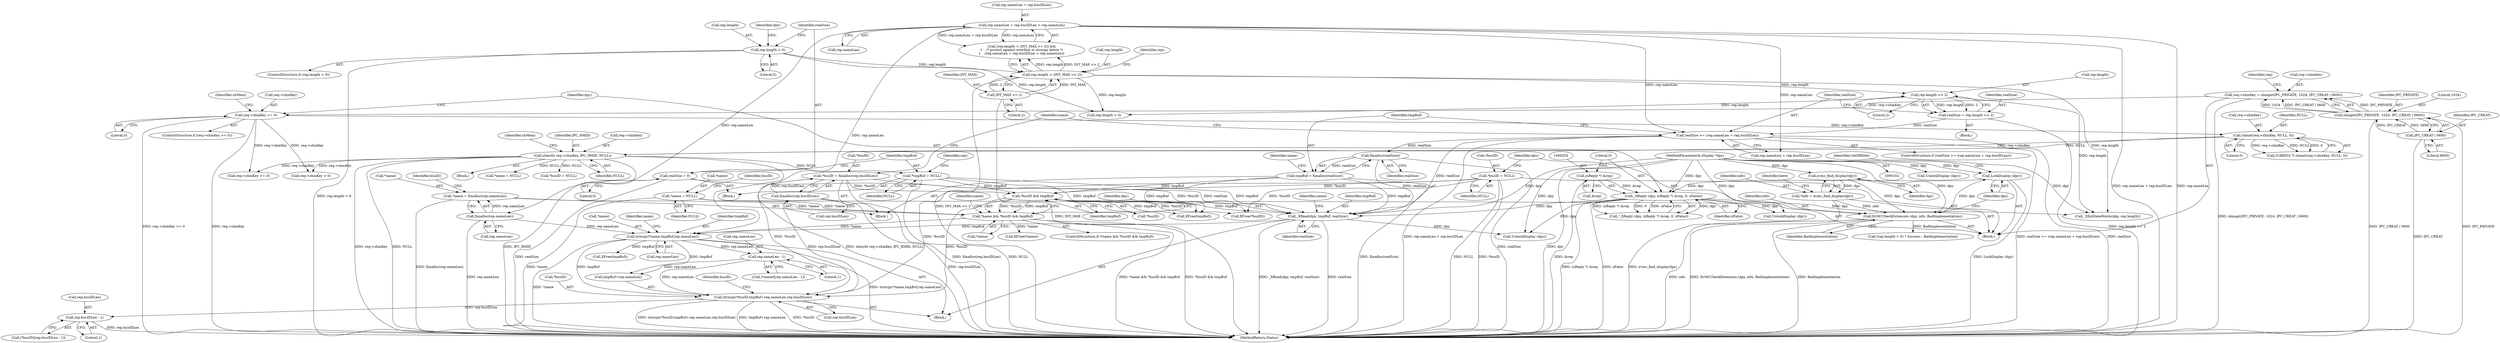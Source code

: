 digraph "1_libXvMC_2cd95e7da8367cccdcdd5c9b160012d1dec5cbdb@API" {
"1000381" [label="(Call,strncpy(*busID,tmpBuf+rep.nameLen,rep.busIDLen))"];
"1000355" [label="(Call,*busID && tmpBuf)"];
"1000137" [label="(Call,*busID = NULL)"];
"1000344" [label="(Call,*busID = Xmalloc(rep.busIDLen))"];
"1000347" [label="(Call,Xmalloc(rep.busIDLen))"];
"1000333" [label="(Call,tmpBuf = Xmalloc(realSize))"];
"1000335" [label="(Call,Xmalloc(realSize))"];
"1000323" [label="(Call,realSize >= (rep.nameLen + rep.busIDLen))"];
"1000315" [label="(Call,realSize = rep.length << 2)"];
"1000317" [label="(Call,rep.length << 2)"];
"1000296" [label="(Call,rep.length < (INT_MAX >> 2))"];
"1000280" [label="(Call,rep.length > 0)"];
"1000300" [label="(Call,INT_MAX >> 2)"];
"1000303" [label="(Call,rep.nameLen + rep.busIDLen > rep.nameLen)"];
"1000291" [label="(Call,*tmpBuf = NULL)"];
"1000190" [label="(Call,shmctl( req->shmKey, IPC_RMID, NULL))"];
"1000184" [label="(Call,shmat(req->shmKey, NULL, 0))"];
"1000174" [label="(Call,req->shmKey >= 0)"];
"1000163" [label="(Call,req->shmKey = shmget(IPC_PRIVATE, 1024, IPC_CREAT | 0600))"];
"1000167" [label="(Call,shmget(IPC_PRIVATE, 1024, IPC_CREAT | 0600))"];
"1000170" [label="(Call,IPC_CREAT | 0600)"];
"1000364" [label="(Call,strncpy(*name,tmpBuf,rep.nameLen))"];
"1000352" [label="(Call,*name && *busID && tmpBuf)"];
"1000133" [label="(Call,*name = NULL)"];
"1000337" [label="(Call,*name = Xmalloc(rep.nameLen))"];
"1000340" [label="(Call,Xmalloc(rep.nameLen))"];
"1000360" [label="(Call,_XRead(dpy, tmpBuf, realSize))"];
"1000249" [label="(Call,_XReply (dpy, (xReply *) &rep, 0, xFalse))"];
"1000145" [label="(Call,LockDisplay (dpy))"];
"1000141" [label="(Call,XvMCCheckExtension (dpy, info, BadImplementation))"];
"1000115" [label="(Call,xvmc_find_display(dpy))"];
"1000103" [label="(MethodParameterIn,Display *dpy)"];
"1000113" [label="(Call,*info = xvmc_find_display(dpy))"];
"1000251" [label="(Call,(xReply *) &rep)"];
"1000287" [label="(Call,realSize = 0)"];
"1000375" [label="(Call,rep.nameLen - 1)"];
"1000396" [label="(Call,rep.busIDLen - 1)"];
"1000249" [label="(Call,_XReply (dpy, (xReply *) &rep, 0, xFalse))"];
"1000163" [label="(Call,req->shmKey = shmget(IPC_PRIVATE, 1024, IPC_CREAT | 0600))"];
"1000422" [label="(Call,_XEatDataWords(dpy, rep.length))"];
"1000191" [label="(Call,req->shmKey)"];
"1000116" [label="(Identifier,dpy)"];
"1000393" [label="(Call,(*busID)[rep.busIDLen - 1])"];
"1000384" [label="(Call,tmpBuf+rep.nameLen)"];
"1000250" [label="(Identifier,dpy)"];
"1000303" [label="(Call,rep.nameLen + rep.busIDLen > rep.nameLen)"];
"1000280" [label="(Call,rep.length > 0)"];
"1000176" [label="(Identifier,req)"];
"1000360" [label="(Call,_XRead(dpy, tmpBuf, realSize))"];
"1000406" [label="(Call,XFree(*name))"];
"1000179" [label="(Block,)"];
"1000297" [label="(Call,rep.length)"];
"1000125" [label="(Identifier,here)"];
"1000291" [label="(Call,*tmpBuf = NULL)"];
"1000292" [label="(Identifier,tmpBuf)"];
"1000143" [label="(Identifier,info)"];
"1000281" [label="(Call,rep.length)"];
"1000345" [label="(Call,*busID)"];
"1000304" [label="(Call,rep.nameLen + rep.busIDLen)"];
"1000134" [label="(Call,*name)"];
"1000396" [label="(Call,rep.busIDLen - 1)"];
"1000366" [label="(Identifier,name)"];
"1000469" [label="(Call,rep.length > 0)"];
"1000172" [label="(Literal,0600)"];
"1000344" [label="(Call,*busID = Xmalloc(rep.busIDLen))"];
"1000356" [label="(Call,*busID)"];
"1000434" [label="(Identifier,dpy)"];
"1000306" [label="(Identifier,rep)"];
"1000361" [label="(Identifier,dpy)"];
"1000293" [label="(Identifier,NULL)"];
"1000185" [label="(Call,req->shmKey)"];
"1000300" [label="(Call,INT_MAX >> 2)"];
"1000382" [label="(Call,*busID)"];
"1000374" [label="(Identifier,name)"];
"1000340" [label="(Call,Xmalloc(rep.nameLen))"];
"1000288" [label="(Identifier,realSize)"];
"1000142" [label="(Identifier,dpy)"];
"1000376" [label="(Call,rep.nameLen)"];
"1000148" [label="(Identifier,GetDRInfo)"];
"1000170" [label="(Call,IPC_CREAT | 0600)"];
"1000339" [label="(Identifier,name)"];
"1000140" [label="(Identifier,NULL)"];
"1000367" [label="(Identifier,tmpBuf)"];
"1000364" [label="(Call,strncpy(*name,tmpBuf,rep.nameLen))"];
"1000167" [label="(Call,shmget(IPC_PRIVATE, 1024, IPC_CREAT | 0600))"];
"1000468" [label="(Call,(rep.length > 0) ? Success : BadImplementation)"];
"1000318" [label="(Call,rep.length)"];
"1000174" [label="(Call,req->shmKey >= 0)"];
"1000363" [label="(Identifier,realSize)"];
"1000323" [label="(Call,realSize >= (rep.nameLen + rep.busIDLen))"];
"1000427" [label="(Call,UnlockDisplay (dpy))"];
"1000164" [label="(Call,req->shmKey)"];
"1000184" [label="(Call,shmat(req->shmKey, NULL, 0))"];
"1000381" [label="(Call,strncpy(*busID,tmpBuf+rep.nameLen,rep.busIDLen))"];
"1000190" [label="(Call,shmctl( req->shmKey, IPC_RMID, NULL))"];
"1000182" [label="(Call,(CARD32 *) shmat(req->shmKey, NULL, 0))"];
"1000359" [label="(Block,)"];
"1000346" [label="(Identifier,busID)"];
"1000141" [label="(Call,XvMCCheckExtension (dpy, info, BadImplementation))"];
"1000284" [label="(Literal,0)"];
"1000375" [label="(Call,rep.nameLen - 1)"];
"1000287" [label="(Call,realSize = 0)"];
"1000362" [label="(Identifier,tmpBuf)"];
"1000139" [label="(Identifier,busID)"];
"1000332" [label="(Block,)"];
"1000298" [label="(Identifier,rep)"];
"1000333" [label="(Call,tmpBuf = Xmalloc(realSize))"];
"1000251" [label="(Call,(xReply *) &rep)"];
"1000354" [label="(Identifier,name)"];
"1000324" [label="(Identifier,realSize)"];
"1000138" [label="(Call,*busID)"];
"1000103" [label="(MethodParameterIn,Display *dpy)"];
"1000295" [label="(Call,(rep.length < (INT_MAX >> 2)) &&\n\t    /* protect against overflow in strncpy below */\n\t    (rep.nameLen + rep.busIDLen > rep.nameLen))"];
"1000352" [label="(Call,*name && *busID && tmpBuf)"];
"1000302" [label="(Literal,2)"];
"1000111" [label="(Block,)"];
"1000311" [label="(Call,rep.nameLen)"];
"1000115" [label="(Call,xvmc_find_display(dpy))"];
"1000413" [label="(Call,XFree(*busID))"];
"1000315" [label="(Call,realSize = rep.length << 2)"];
"1000279" [label="(ControlStructure,if (rep.length > 0))"];
"1000317" [label="(Call,rep.length << 2)"];
"1000395" [label="(Identifier,busID)"];
"1000169" [label="(Literal,1024)"];
"1000189" [label="(Literal,0)"];
"1000136" [label="(Identifier,NULL)"];
"1000256" [label="(Identifier,xFalse)"];
"1000296" [label="(Call,rep.length < (INT_MAX >> 2))"];
"1000168" [label="(Identifier,IPC_PRIVATE)"];
"1000458" [label="(Call,req->shmKey > 0)"];
"1000358" [label="(Identifier,tmpBuf)"];
"1000188" [label="(Identifier,NULL)"];
"1000181" [label="(Identifier,shMem)"];
"1000314" [label="(Block,)"];
"1000338" [label="(Call,*name)"];
"1000348" [label="(Call,rep.busIDLen)"];
"1000322" [label="(ControlStructure,if (realSize >= (rep.nameLen + rep.busIDLen)))"];
"1000195" [label="(Identifier,NULL)"];
"1000325" [label="(Call,rep.nameLen + rep.busIDLen)"];
"1000409" [label="(Call,*name = NULL)"];
"1000253" [label="(Call,&rep)"];
"1000144" [label="(Identifier,BadImplementation)"];
"1000137" [label="(Call,*busID = NULL)"];
"1000351" [label="(ControlStructure,if (*name && *busID && tmpBuf))"];
"1000476" [label="(MethodReturn,Status)"];
"1000248" [label="(Call,!_XReply (dpy, (xReply *) &rep, 0, xFalse))"];
"1000197" [label="(Identifier,shMem)"];
"1000397" [label="(Call,rep.busIDLen)"];
"1000146" [label="(Identifier,dpy)"];
"1000433" [label="(Call,UnlockDisplay (dpy))"];
"1000175" [label="(Call,req->shmKey)"];
"1000365" [label="(Call,*name)"];
"1000194" [label="(Identifier,IPC_RMID)"];
"1000416" [label="(Call,*busID = NULL)"];
"1000402" [label="(Call,XFree(tmpBuf))"];
"1000334" [label="(Identifier,tmpBuf)"];
"1000262" [label="(Call,req->shmKey >= 0)"];
"1000258" [label="(Call,UnlockDisplay (dpy))"];
"1000133" [label="(Call,*name = NULL)"];
"1000389" [label="(Call,rep.busIDLen)"];
"1000289" [label="(Literal,0)"];
"1000372" [label="(Call,(*name)[rep.nameLen - 1])"];
"1000178" [label="(Literal,0)"];
"1000341" [label="(Call,rep.nameLen)"];
"1000113" [label="(Call,*info = xvmc_find_display(dpy))"];
"1000173" [label="(ControlStructure,if (req->shmKey >= 0))"];
"1000301" [label="(Identifier,INT_MAX)"];
"1000114" [label="(Identifier,info)"];
"1000347" [label="(Call,Xmalloc(rep.busIDLen))"];
"1000335" [label="(Call,Xmalloc(realSize))"];
"1000408" [label="(Identifier,name)"];
"1000355" [label="(Call,*busID && tmpBuf)"];
"1000337" [label="(Call,*name = Xmalloc(rep.nameLen))"];
"1000145" [label="(Call,LockDisplay (dpy))"];
"1000379" [label="(Literal,1)"];
"1000400" [label="(Literal,1)"];
"1000316" [label="(Identifier,realSize)"];
"1000321" [label="(Literal,2)"];
"1000285" [label="(Block,)"];
"1000336" [label="(Identifier,realSize)"];
"1000353" [label="(Call,*name)"];
"1000171" [label="(Identifier,IPC_CREAT)"];
"1000420" [label="(Call,XFree(tmpBuf))"];
"1000368" [label="(Call,rep.nameLen)"];
"1000255" [label="(Literal,0)"];
"1000381" -> "1000359"  [label="AST: "];
"1000381" -> "1000389"  [label="CFG: "];
"1000382" -> "1000381"  [label="AST: "];
"1000384" -> "1000381"  [label="AST: "];
"1000389" -> "1000381"  [label="AST: "];
"1000395" -> "1000381"  [label="CFG: "];
"1000381" -> "1000476"  [label="DDG: tmpBuf+rep.nameLen"];
"1000381" -> "1000476"  [label="DDG: *busID"];
"1000381" -> "1000476"  [label="DDG: strncpy(*busID,tmpBuf+rep.nameLen,rep.busIDLen)"];
"1000355" -> "1000381"  [label="DDG: *busID"];
"1000137" -> "1000381"  [label="DDG: *busID"];
"1000344" -> "1000381"  [label="DDG: *busID"];
"1000364" -> "1000381"  [label="DDG: tmpBuf"];
"1000375" -> "1000381"  [label="DDG: rep.nameLen"];
"1000347" -> "1000381"  [label="DDG: rep.busIDLen"];
"1000381" -> "1000396"  [label="DDG: rep.busIDLen"];
"1000355" -> "1000352"  [label="AST: "];
"1000355" -> "1000356"  [label="CFG: "];
"1000355" -> "1000358"  [label="CFG: "];
"1000356" -> "1000355"  [label="AST: "];
"1000358" -> "1000355"  [label="AST: "];
"1000352" -> "1000355"  [label="CFG: "];
"1000355" -> "1000352"  [label="DDG: *busID"];
"1000355" -> "1000352"  [label="DDG: tmpBuf"];
"1000137" -> "1000355"  [label="DDG: *busID"];
"1000344" -> "1000355"  [label="DDG: *busID"];
"1000333" -> "1000355"  [label="DDG: tmpBuf"];
"1000291" -> "1000355"  [label="DDG: tmpBuf"];
"1000355" -> "1000360"  [label="DDG: tmpBuf"];
"1000355" -> "1000413"  [label="DDG: *busID"];
"1000355" -> "1000420"  [label="DDG: tmpBuf"];
"1000137" -> "1000111"  [label="AST: "];
"1000137" -> "1000140"  [label="CFG: "];
"1000138" -> "1000137"  [label="AST: "];
"1000140" -> "1000137"  [label="AST: "];
"1000142" -> "1000137"  [label="CFG: "];
"1000137" -> "1000476"  [label="DDG: NULL"];
"1000137" -> "1000476"  [label="DDG: *busID"];
"1000137" -> "1000413"  [label="DDG: *busID"];
"1000344" -> "1000332"  [label="AST: "];
"1000344" -> "1000347"  [label="CFG: "];
"1000345" -> "1000344"  [label="AST: "];
"1000347" -> "1000344"  [label="AST: "];
"1000354" -> "1000344"  [label="CFG: "];
"1000344" -> "1000476"  [label="DDG: Xmalloc(rep.busIDLen)"];
"1000347" -> "1000344"  [label="DDG: rep.busIDLen"];
"1000344" -> "1000413"  [label="DDG: *busID"];
"1000347" -> "1000348"  [label="CFG: "];
"1000348" -> "1000347"  [label="AST: "];
"1000347" -> "1000476"  [label="DDG: rep.busIDLen"];
"1000333" -> "1000332"  [label="AST: "];
"1000333" -> "1000335"  [label="CFG: "];
"1000334" -> "1000333"  [label="AST: "];
"1000335" -> "1000333"  [label="AST: "];
"1000339" -> "1000333"  [label="CFG: "];
"1000333" -> "1000476"  [label="DDG: Xmalloc(realSize)"];
"1000335" -> "1000333"  [label="DDG: realSize"];
"1000333" -> "1000360"  [label="DDG: tmpBuf"];
"1000333" -> "1000420"  [label="DDG: tmpBuf"];
"1000335" -> "1000336"  [label="CFG: "];
"1000336" -> "1000335"  [label="AST: "];
"1000335" -> "1000476"  [label="DDG: realSize"];
"1000323" -> "1000335"  [label="DDG: realSize"];
"1000335" -> "1000360"  [label="DDG: realSize"];
"1000323" -> "1000322"  [label="AST: "];
"1000323" -> "1000325"  [label="CFG: "];
"1000324" -> "1000323"  [label="AST: "];
"1000325" -> "1000323"  [label="AST: "];
"1000334" -> "1000323"  [label="CFG: "];
"1000354" -> "1000323"  [label="CFG: "];
"1000323" -> "1000476"  [label="DDG: realSize"];
"1000323" -> "1000476"  [label="DDG: rep.nameLen + rep.busIDLen"];
"1000323" -> "1000476"  [label="DDG: realSize >= (rep.nameLen + rep.busIDLen)"];
"1000315" -> "1000323"  [label="DDG: realSize"];
"1000303" -> "1000323"  [label="DDG: rep.nameLen"];
"1000323" -> "1000360"  [label="DDG: realSize"];
"1000315" -> "1000314"  [label="AST: "];
"1000315" -> "1000317"  [label="CFG: "];
"1000316" -> "1000315"  [label="AST: "];
"1000317" -> "1000315"  [label="AST: "];
"1000324" -> "1000315"  [label="CFG: "];
"1000315" -> "1000476"  [label="DDG: rep.length << 2"];
"1000317" -> "1000315"  [label="DDG: rep.length"];
"1000317" -> "1000315"  [label="DDG: 2"];
"1000317" -> "1000321"  [label="CFG: "];
"1000318" -> "1000317"  [label="AST: "];
"1000321" -> "1000317"  [label="AST: "];
"1000296" -> "1000317"  [label="DDG: rep.length"];
"1000317" -> "1000422"  [label="DDG: rep.length"];
"1000317" -> "1000469"  [label="DDG: rep.length"];
"1000296" -> "1000295"  [label="AST: "];
"1000296" -> "1000300"  [label="CFG: "];
"1000297" -> "1000296"  [label="AST: "];
"1000300" -> "1000296"  [label="AST: "];
"1000306" -> "1000296"  [label="CFG: "];
"1000295" -> "1000296"  [label="CFG: "];
"1000296" -> "1000476"  [label="DDG: INT_MAX >> 2"];
"1000296" -> "1000295"  [label="DDG: rep.length"];
"1000296" -> "1000295"  [label="DDG: INT_MAX >> 2"];
"1000280" -> "1000296"  [label="DDG: rep.length"];
"1000300" -> "1000296"  [label="DDG: INT_MAX"];
"1000300" -> "1000296"  [label="DDG: 2"];
"1000296" -> "1000422"  [label="DDG: rep.length"];
"1000296" -> "1000469"  [label="DDG: rep.length"];
"1000280" -> "1000279"  [label="AST: "];
"1000280" -> "1000284"  [label="CFG: "];
"1000281" -> "1000280"  [label="AST: "];
"1000284" -> "1000280"  [label="AST: "];
"1000288" -> "1000280"  [label="CFG: "];
"1000434" -> "1000280"  [label="CFG: "];
"1000280" -> "1000476"  [label="DDG: rep.length > 0"];
"1000280" -> "1000469"  [label="DDG: rep.length"];
"1000300" -> "1000302"  [label="CFG: "];
"1000301" -> "1000300"  [label="AST: "];
"1000302" -> "1000300"  [label="AST: "];
"1000300" -> "1000476"  [label="DDG: INT_MAX"];
"1000303" -> "1000295"  [label="AST: "];
"1000303" -> "1000311"  [label="CFG: "];
"1000304" -> "1000303"  [label="AST: "];
"1000311" -> "1000303"  [label="AST: "];
"1000295" -> "1000303"  [label="CFG: "];
"1000303" -> "1000476"  [label="DDG: rep.nameLen + rep.busIDLen"];
"1000303" -> "1000476"  [label="DDG: rep.nameLen"];
"1000303" -> "1000295"  [label="DDG: rep.nameLen + rep.busIDLen"];
"1000303" -> "1000295"  [label="DDG: rep.nameLen"];
"1000303" -> "1000325"  [label="DDG: rep.nameLen"];
"1000303" -> "1000340"  [label="DDG: rep.nameLen"];
"1000303" -> "1000364"  [label="DDG: rep.nameLen"];
"1000291" -> "1000285"  [label="AST: "];
"1000291" -> "1000293"  [label="CFG: "];
"1000292" -> "1000291"  [label="AST: "];
"1000293" -> "1000291"  [label="AST: "];
"1000298" -> "1000291"  [label="CFG: "];
"1000291" -> "1000476"  [label="DDG: NULL"];
"1000190" -> "1000291"  [label="DDG: NULL"];
"1000291" -> "1000360"  [label="DDG: tmpBuf"];
"1000291" -> "1000420"  [label="DDG: tmpBuf"];
"1000190" -> "1000179"  [label="AST: "];
"1000190" -> "1000195"  [label="CFG: "];
"1000191" -> "1000190"  [label="AST: "];
"1000194" -> "1000190"  [label="AST: "];
"1000195" -> "1000190"  [label="AST: "];
"1000197" -> "1000190"  [label="CFG: "];
"1000190" -> "1000476"  [label="DDG: IPC_RMID"];
"1000190" -> "1000476"  [label="DDG: shmctl( req->shmKey, IPC_RMID, NULL)"];
"1000190" -> "1000476"  [label="DDG: NULL"];
"1000190" -> "1000476"  [label="DDG: req->shmKey"];
"1000184" -> "1000190"  [label="DDG: req->shmKey"];
"1000184" -> "1000190"  [label="DDG: NULL"];
"1000190" -> "1000262"  [label="DDG: req->shmKey"];
"1000190" -> "1000409"  [label="DDG: NULL"];
"1000190" -> "1000416"  [label="DDG: NULL"];
"1000190" -> "1000458"  [label="DDG: req->shmKey"];
"1000184" -> "1000182"  [label="AST: "];
"1000184" -> "1000189"  [label="CFG: "];
"1000185" -> "1000184"  [label="AST: "];
"1000188" -> "1000184"  [label="AST: "];
"1000189" -> "1000184"  [label="AST: "];
"1000182" -> "1000184"  [label="CFG: "];
"1000184" -> "1000182"  [label="DDG: req->shmKey"];
"1000184" -> "1000182"  [label="DDG: NULL"];
"1000184" -> "1000182"  [label="DDG: 0"];
"1000174" -> "1000184"  [label="DDG: req->shmKey"];
"1000174" -> "1000173"  [label="AST: "];
"1000174" -> "1000178"  [label="CFG: "];
"1000175" -> "1000174"  [label="AST: "];
"1000178" -> "1000174"  [label="AST: "];
"1000181" -> "1000174"  [label="CFG: "];
"1000250" -> "1000174"  [label="CFG: "];
"1000174" -> "1000476"  [label="DDG: req->shmKey >= 0"];
"1000174" -> "1000476"  [label="DDG: req->shmKey"];
"1000163" -> "1000174"  [label="DDG: req->shmKey"];
"1000174" -> "1000262"  [label="DDG: req->shmKey"];
"1000174" -> "1000458"  [label="DDG: req->shmKey"];
"1000163" -> "1000111"  [label="AST: "];
"1000163" -> "1000167"  [label="CFG: "];
"1000164" -> "1000163"  [label="AST: "];
"1000167" -> "1000163"  [label="AST: "];
"1000176" -> "1000163"  [label="CFG: "];
"1000163" -> "1000476"  [label="DDG: shmget(IPC_PRIVATE, 1024, IPC_CREAT | 0600)"];
"1000167" -> "1000163"  [label="DDG: IPC_PRIVATE"];
"1000167" -> "1000163"  [label="DDG: 1024"];
"1000167" -> "1000163"  [label="DDG: IPC_CREAT | 0600"];
"1000167" -> "1000170"  [label="CFG: "];
"1000168" -> "1000167"  [label="AST: "];
"1000169" -> "1000167"  [label="AST: "];
"1000170" -> "1000167"  [label="AST: "];
"1000167" -> "1000476"  [label="DDG: IPC_PRIVATE"];
"1000167" -> "1000476"  [label="DDG: IPC_CREAT | 0600"];
"1000170" -> "1000167"  [label="DDG: IPC_CREAT"];
"1000170" -> "1000167"  [label="DDG: 0600"];
"1000170" -> "1000172"  [label="CFG: "];
"1000171" -> "1000170"  [label="AST: "];
"1000172" -> "1000170"  [label="AST: "];
"1000170" -> "1000476"  [label="DDG: IPC_CREAT"];
"1000364" -> "1000359"  [label="AST: "];
"1000364" -> "1000368"  [label="CFG: "];
"1000365" -> "1000364"  [label="AST: "];
"1000367" -> "1000364"  [label="AST: "];
"1000368" -> "1000364"  [label="AST: "];
"1000374" -> "1000364"  [label="CFG: "];
"1000364" -> "1000476"  [label="DDG: *name"];
"1000364" -> "1000476"  [label="DDG: strncpy(*name,tmpBuf,rep.nameLen)"];
"1000352" -> "1000364"  [label="DDG: *name"];
"1000360" -> "1000364"  [label="DDG: tmpBuf"];
"1000340" -> "1000364"  [label="DDG: rep.nameLen"];
"1000364" -> "1000375"  [label="DDG: rep.nameLen"];
"1000364" -> "1000384"  [label="DDG: tmpBuf"];
"1000364" -> "1000402"  [label="DDG: tmpBuf"];
"1000352" -> "1000351"  [label="AST: "];
"1000352" -> "1000353"  [label="CFG: "];
"1000353" -> "1000352"  [label="AST: "];
"1000361" -> "1000352"  [label="CFG: "];
"1000408" -> "1000352"  [label="CFG: "];
"1000352" -> "1000476"  [label="DDG: *name && *busID && tmpBuf"];
"1000352" -> "1000476"  [label="DDG: *busID && tmpBuf"];
"1000133" -> "1000352"  [label="DDG: *name"];
"1000337" -> "1000352"  [label="DDG: *name"];
"1000352" -> "1000406"  [label="DDG: *name"];
"1000133" -> "1000111"  [label="AST: "];
"1000133" -> "1000136"  [label="CFG: "];
"1000134" -> "1000133"  [label="AST: "];
"1000136" -> "1000133"  [label="AST: "];
"1000139" -> "1000133"  [label="CFG: "];
"1000133" -> "1000476"  [label="DDG: *name"];
"1000337" -> "1000332"  [label="AST: "];
"1000337" -> "1000340"  [label="CFG: "];
"1000338" -> "1000337"  [label="AST: "];
"1000340" -> "1000337"  [label="AST: "];
"1000346" -> "1000337"  [label="CFG: "];
"1000337" -> "1000476"  [label="DDG: Xmalloc(rep.nameLen)"];
"1000340" -> "1000337"  [label="DDG: rep.nameLen"];
"1000340" -> "1000341"  [label="CFG: "];
"1000341" -> "1000340"  [label="AST: "];
"1000340" -> "1000476"  [label="DDG: rep.nameLen"];
"1000360" -> "1000359"  [label="AST: "];
"1000360" -> "1000363"  [label="CFG: "];
"1000361" -> "1000360"  [label="AST: "];
"1000362" -> "1000360"  [label="AST: "];
"1000363" -> "1000360"  [label="AST: "];
"1000366" -> "1000360"  [label="CFG: "];
"1000360" -> "1000476"  [label="DDG: _XRead(dpy, tmpBuf, realSize)"];
"1000360" -> "1000476"  [label="DDG: realSize"];
"1000249" -> "1000360"  [label="DDG: dpy"];
"1000103" -> "1000360"  [label="DDG: dpy"];
"1000287" -> "1000360"  [label="DDG: realSize"];
"1000360" -> "1000433"  [label="DDG: dpy"];
"1000249" -> "1000248"  [label="AST: "];
"1000249" -> "1000256"  [label="CFG: "];
"1000250" -> "1000249"  [label="AST: "];
"1000251" -> "1000249"  [label="AST: "];
"1000255" -> "1000249"  [label="AST: "];
"1000256" -> "1000249"  [label="AST: "];
"1000248" -> "1000249"  [label="CFG: "];
"1000249" -> "1000476"  [label="DDG: (xReply *) &rep"];
"1000249" -> "1000476"  [label="DDG: xFalse"];
"1000249" -> "1000248"  [label="DDG: dpy"];
"1000249" -> "1000248"  [label="DDG: (xReply *) &rep"];
"1000249" -> "1000248"  [label="DDG: 0"];
"1000249" -> "1000248"  [label="DDG: xFalse"];
"1000145" -> "1000249"  [label="DDG: dpy"];
"1000103" -> "1000249"  [label="DDG: dpy"];
"1000251" -> "1000249"  [label="DDG: &rep"];
"1000249" -> "1000258"  [label="DDG: dpy"];
"1000249" -> "1000422"  [label="DDG: dpy"];
"1000249" -> "1000433"  [label="DDG: dpy"];
"1000145" -> "1000111"  [label="AST: "];
"1000145" -> "1000146"  [label="CFG: "];
"1000146" -> "1000145"  [label="AST: "];
"1000148" -> "1000145"  [label="CFG: "];
"1000145" -> "1000476"  [label="DDG: LockDisplay (dpy)"];
"1000141" -> "1000145"  [label="DDG: dpy"];
"1000103" -> "1000145"  [label="DDG: dpy"];
"1000141" -> "1000111"  [label="AST: "];
"1000141" -> "1000144"  [label="CFG: "];
"1000142" -> "1000141"  [label="AST: "];
"1000143" -> "1000141"  [label="AST: "];
"1000144" -> "1000141"  [label="AST: "];
"1000146" -> "1000141"  [label="CFG: "];
"1000141" -> "1000476"  [label="DDG: XvMCCheckExtension (dpy, info, BadImplementation)"];
"1000141" -> "1000476"  [label="DDG: BadImplementation"];
"1000141" -> "1000476"  [label="DDG: info"];
"1000115" -> "1000141"  [label="DDG: dpy"];
"1000103" -> "1000141"  [label="DDG: dpy"];
"1000113" -> "1000141"  [label="DDG: info"];
"1000141" -> "1000468"  [label="DDG: BadImplementation"];
"1000115" -> "1000113"  [label="AST: "];
"1000115" -> "1000116"  [label="CFG: "];
"1000116" -> "1000115"  [label="AST: "];
"1000113" -> "1000115"  [label="CFG: "];
"1000115" -> "1000113"  [label="DDG: dpy"];
"1000103" -> "1000115"  [label="DDG: dpy"];
"1000103" -> "1000102"  [label="AST: "];
"1000103" -> "1000476"  [label="DDG: dpy"];
"1000103" -> "1000258"  [label="DDG: dpy"];
"1000103" -> "1000422"  [label="DDG: dpy"];
"1000103" -> "1000427"  [label="DDG: dpy"];
"1000103" -> "1000433"  [label="DDG: dpy"];
"1000113" -> "1000111"  [label="AST: "];
"1000114" -> "1000113"  [label="AST: "];
"1000125" -> "1000113"  [label="CFG: "];
"1000113" -> "1000476"  [label="DDG: xvmc_find_display(dpy)"];
"1000251" -> "1000253"  [label="CFG: "];
"1000252" -> "1000251"  [label="AST: "];
"1000253" -> "1000251"  [label="AST: "];
"1000255" -> "1000251"  [label="CFG: "];
"1000251" -> "1000476"  [label="DDG: &rep"];
"1000287" -> "1000285"  [label="AST: "];
"1000287" -> "1000289"  [label="CFG: "];
"1000288" -> "1000287"  [label="AST: "];
"1000289" -> "1000287"  [label="AST: "];
"1000292" -> "1000287"  [label="CFG: "];
"1000287" -> "1000476"  [label="DDG: realSize"];
"1000375" -> "1000372"  [label="AST: "];
"1000375" -> "1000379"  [label="CFG: "];
"1000376" -> "1000375"  [label="AST: "];
"1000379" -> "1000375"  [label="AST: "];
"1000372" -> "1000375"  [label="CFG: "];
"1000375" -> "1000384"  [label="DDG: rep.nameLen"];
"1000396" -> "1000393"  [label="AST: "];
"1000396" -> "1000400"  [label="CFG: "];
"1000397" -> "1000396"  [label="AST: "];
"1000400" -> "1000396"  [label="AST: "];
"1000393" -> "1000396"  [label="CFG: "];
"1000396" -> "1000476"  [label="DDG: rep.busIDLen"];
}
